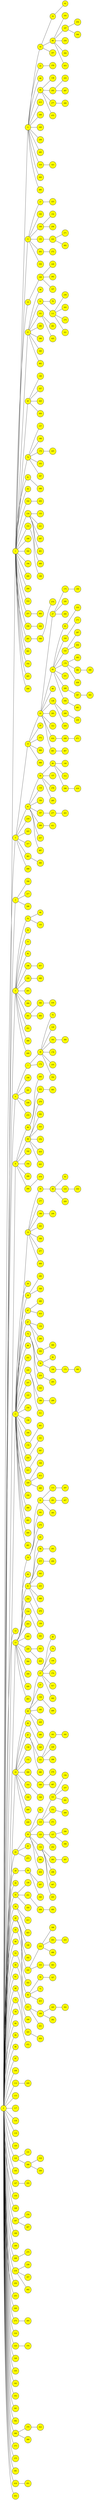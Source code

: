 digraph G {
	graph [compound=true fontsize=10 nodesep=0.5 rankdir=LR ranksep=0.5]
	node [fillcolor=yellow fontsize=10 shape=circle style=filled]
	edge [dir=none]
	0
	1
	2
	3
	4
	5
	6
	7
	8
	9
	10
	11
	12
	13
	14
	15
	16
	17
	18
	19
	20
	21
	22
	23
	24
	25
	26
	27
	28
	29
	30
	31
	32
	33
	34
	35
	36
	37
	38
	39
	40
	41
	42
	43
	44
	45
	46
	47
	48
	49
	50
	51
	52
	53
	54
	55
	56
	57
	58
	59
	60
	61
	62
	63
	64
	65
	66
	67
	68
	69
	70
	71
	72
	73
	74
	75
	76
	77
	78
	79
	80
	81
	82
	83
	84
	85
	86
	87
	88
	89
	90
	91
	92
	93
	94
	95
	96
	97
	98
	99
	100
	101
	102
	103
	104
	105
	106
	107
	108
	109
	110
	111
	112
	113
	114
	115
	116
	117
	118
	119
	120
	121
	122
	123
	124
	125
	126
	127
	128
	129
	130
	131
	132
	133
	134
	135
	136
	137
	138
	139
	140
	141
	142
	143
	144
	145
	146
	147
	148
	149
	150
	151
	152
	153
	154
	155
	156
	157
	158
	159
	160
	161
	162
	163
	164
	165
	166
	167
	168
	169
	170
	171
	172
	173
	174
	175
	176
	177
	178
	179
	180
	181
	182
	183
	184
	185
	186
	187
	188
	189
	190
	191
	192
	193
	194
	195
	196
	197
	198
	199
	200
	201
	202
	203
	204
	205
	206
	207
	208
	209
	210
	211
	212
	213
	214
	215
	216
	217
	218
	219
	220
	221
	222
	223
	224
	225
	226
	227
	228
	229
	230
	231
	232
	233
	234
	235
	236
	237
	238
	239
	240
	241
	242
	243
	244
	245
	246
	247
	248
	249
	250
	251
	252
	253
	254
	255
	256
	257
	258
	259
	260
	261
	262
	263
	264
	265
	266
	267
	268
	269
	270
	271
	272
	273
	274
	275
	276
	277
	278
	279
	280
	281
	282
	283
	284
	285
	286
	287
	288
	289
	290
	291
	292
	293
	294
	295
	296
	297
	298
	299
	300
	301
	302
	303
	304
	305
	306
	307
	308
	309
	310
	311
	312
	313
	314
	315
	316
	317
	318
	319
	320
	321
	322
	323
	324
	325
	326
	327
	328
	329
	330
	331
	332
	333
	334
	335
	336
	337
	338
	339
	340
	341
	342
	343
	344
	345
	346
	347
	348
	349
	350
	351
	352
	353
	354
	355
	356
	357
	358
	359
	360
	361
	362
	363
	364
	365
	366
	367
	368
	369
	370
	371
	372
	373
	374
	375
	376
	377
	378
	379
	380
	381
	382
	383
	384
	385
	386
	387
	388
	389
	390
	391
	392
	393
	394
	395
	396
	397
	398
	399
	400
	401
	402
	403
	404
	405
	406
	407
	408
	409
	410
	411
	412
	413
	414
	415
	416
	417
	418
	419
	420
	421
	422
	423
	424
	425
	426
	427
	428
	429
	430
	431
	432
	433
	434
	435
	436
	437
	438
	439
	440
	441
	442
	443
	444
	445
	446
	447
	448
	449
	450
	451
	452
	453
	454
	455
	456
	457
	458
	459
	460
	461
	462
	463
	464
	465
	466
	467
	468
	469
	470
	471
	472
	473
	474
	475
	476
	477
	478
	479
	480
	481
	482
	483
	484
	485
	486
	487
	488
	489
	490
	491
	492
	493
	494
	495
	496
	497
	498
	499
	0 -> 218
	0 -> 117
	0 -> 12
	0 -> 6
	0 -> 324
	0 -> 335
	0 -> 40
	0 -> 68
	0 -> 13
	0 -> 253
	0 -> 375
	0 -> 381
	0 -> 418
	0 -> 112
	0 -> 373
	0 -> 96
	0 -> 11
	0 -> 206
	0 -> 187
	0 -> 120
	0 -> 326
	0 -> 147
	0 -> 34
	0 -> 73
	0 -> 8
	0 -> 3
	0 -> 362
	0 -> 1
	0 -> 118
	0 -> 452
	0 -> 28
	0 -> 56
	0 -> 109
	0 -> 94
	0 -> 119
	0 -> 2
	0 -> 48
	0 -> 5
	0 -> 61
	0 -> 145
	0 -> 30
	0 -> 273
	0 -> 188
	0 -> 316
	0 -> 352
	0 -> 122
	0 -> 168
	0 -> 189
	0 -> 342
	0 -> 24
	0 -> 250
	0 -> 53
	0 -> 366
	0 -> 78
	0 -> 264
	0 -> 44
	0 -> 154
	0 -> 32
	0 -> 115
	0 -> 18
	0 -> 361
	0 -> 97
	0 -> 89
	1 -> 446
	1 -> 194
	1 -> 200
	1 -> 291
	1 -> 21
	1 -> 257
	1 -> 214
	1 -> 91
	1 -> 405
	1 -> 160
	1 -> 258
	1 -> 102
	1 -> 124
	1 -> 153
	1 -> 93
	1 -> 45
	1 -> 9
	1 -> 182
	1 -> 332
	1 -> 204
	1 -> 79
	1 -> 10
	1 -> 281
	1 -> 4
	2 -> 225
	2 -> 219
	2 -> 317
	2 -> 41
	2 -> 363
	2 -> 15
	2 -> 488
	3 -> 184
	3 -> 246
	3 -> 217
	4 -> 213
	4 -> 295
	4 -> 86
	4 -> 259
	4 -> 319
	4 -> 485
	4 -> 22
	4 -> 248
	4 -> 400
	4 -> 249
	4 -> 95
	4 -> 16
	5 -> 201
	5 -> 351
	5 -> 284
	5 -> 82
	5 -> 388
	5 -> 52
	5 -> 186
	5 -> 77
	5 -> 449
	5 -> 55
	5 -> 341
	5 -> 195
	6 -> 470
	6 -> 181
	6 -> 438
	6 -> 7
	6 -> 108
	7 -> 38
	7 -> 174
	8 -> 99
	8 -> 192
	8 -> 394
	8 -> 69
	8 -> 142
	8 -> 299
	9 -> 100
	9 -> 202
	9 -> 17
	9 -> 106
	9 -> 359
	9 -> 155
	10 -> 169
	11 -> 36
	11 -> 101
	11 -> 67
	11 -> 386
	11 -> 107
	11 -> 105
	11 -> 440
	11 -> 150
	11 -> 47
	11 -> 170
	11 -> 329
	11 -> 88
	11 -> 72
	11 -> 164
	11 -> 334
	11 -> 158
	11 -> 26
	11 -> 481
	11 -> 315
	11 -> 14
	11 -> 123
	11 -> 402
	11 -> 224
	13 -> 19
	13 -> 205
	13 -> 103
	13 -> 203
	13 -> 463
	13 -> 64
	13 -> 304
	13 -> 309
	13 -> 81
	13 -> 426
	13 -> 220
	13 -> 114
	14 -> 408
	14 -> 377
	14 -> 305
	14 -> 358
	14 -> 35
	14 -> 199
	14 -> 177
	15 -> 25
	15 -> 23
	15 -> 498
	15 -> 406
	15 -> 372
	16 -> 33
	16 -> 247
	16 -> 66
	17 -> 223
	18 -> 439
	18 -> 87
	18 -> 172
	18 -> 409
	18 -> 60
	18 -> 330
	18 -> 136
	18 -> 306
	18 -> 314
	18 -> 20
	19 -> 270
	19 -> 31
	19 -> 191
	20 -> 57
	20 -> 37
	20 -> 229
	20 -> 280
	20 -> 159
	20 -> 165
	21 -> 296
	21 -> 51
	21 -> 151
	21 -> 340
	21 -> 286
	21 -> 462
	21 -> 39
	22 -> 378
	23 -> 461
	23 -> 414
	23 -> 27
	23 -> 90
	23 -> 65
	23 -> 313
	23 -> 128
	23 -> 283
	24 -> 43
	24 -> 29
	24 -> 473
	27 -> 260
	27 -> 175
	27 -> 185
	28 -> 58
	29 -> 132
	29 -> 62
	29 -> 392
	29 -> 125
	29 -> 434
	29 -> 110
	31 -> 113
	31 -> 301
	31 -> 385
	32 -> 251
	32 -> 320
	32 -> 126
	33 -> 42
	34 -> 423
	34 -> 413
	35 -> 49
	36 -> 290
	36 -> 328
	37 -> 374
	37 -> 46
	37 -> 144
	37 -> 74
	37 -> 442
	37 -> 417
	38 -> 354
	38 -> 129
	38 -> 235
	38 -> 163
	38 -> 75
	38 -> 178
	40 -> 322
	40 -> 162
	40 -> 193
	40 -> 140
	41 -> 368
	41 -> 167
	41 -> 116
	41 -> 497
	41 -> 54
	41 -> 130
	41 -> 437
	44 -> 50
	45 -> 456
	45 -> 227
	45 -> 420
	45 -> 146
	47 -> 266
	47 -> 410
	49 -> 428
	49 -> 63
	49 -> 216
	50 -> 415
	50 -> 71
	50 -> 59
	51 -> 111
	51 -> 70
	52 -> 80
	52 -> 135
	53 -> 211
	54 -> 84
	54 -> 285
	54 -> 137
	54 -> 278
	56 -> 180
	58 -> 300
	58 -> 207
	59 -> 327
	60 -> 240
	65 -> 83
	65 -> 289
	65 -> 356
	65 -> 179
	65 -> 143
	65 -> 104
	65 -> 231
	66 -> 197
	66 -> 183
	66 -> 384
	66 -> 453
	66 -> 234
	67 -> 350
	67 -> 294
	67 -> 134
	68 -> 325
	69 -> 293
	69 -> 432
	72 -> 210
	72 -> 76
	72 -> 244
	73 -> 472
	76 -> 92
	76 -> 149
	79 -> 397
	79 -> 166
	79 -> 176
	79 -> 232
	79 -> 157
	81 -> 468
	81 -> 215
	81 -> 343
	81 -> 478
	81 -> 435
	81 -> 98
	81 -> 85
	83 -> 310
	84 -> 396
	84 -> 312
	84 -> 148
	87 -> 121
	87 -> 380
	91 -> 268
	95 -> 242
	95 -> 138
	95 -> 277
	95 -> 475
	98 -> 241
	99 -> 416
	99 -> 443
	99 -> 279
	99 -> 292
	99 -> 376
	99 -> 353
	102 -> 450
	103 -> 139
	104 -> 171
	105 -> 196
	105 -> 311
	106 -> 152
	106 -> 256
	110 -> 141
	110 -> 212
	110 -> 371
	111 -> 274
	111 -> 321
	111 -> 243
	111 -> 238
	112 -> 429
	113 -> 287
	114 -> 393
	121 -> 288
	121 -> 228
	121 -> 161
	122 -> 308
	122 -> 131
	124 -> 469
	124 -> 221
	124 -> 401
	124 -> 133
	124 -> 267
	125 -> 127
	125 -> 252
	127 -> 346
	127 -> 398
	128 -> 459
	128 -> 208
	132 -> 298
	132 -> 447
	132 -> 455
	132 -> 263
	141 -> 391
	141 -> 237
	141 -> 156
	143 -> 404
	143 -> 297
	147 -> 355
	149 -> 173
	151 -> 425
	151 -> 261
	153 -> 198
	155 -> 222
	159 -> 490
	161 -> 345
	163 -> 360
	167 -> 477
	169 -> 226
	169 -> 262
	169 -> 337
	170 -> 441
	173 -> 365
	175 -> 190
	176 -> 445
	179 -> 382
	179 -> 436
	179 -> 303
	186 -> 457
	187 -> 276
	187 -> 407
	193 -> 233
	193 -> 333
	195 -> 489
	196 -> 269
	197 -> 254
	197 -> 344
	199 -> 209
	202 -> 272
	206 -> 275
	208 -> 230
	210 -> 265
	211 -> 431
	211 -> 236
	212 -> 499
	215 -> 494
	216 -> 444
	218 -> 357
	218 -> 492
	218 -> 239
	220 -> 421
	220 -> 424
	222 -> 482
	222 -> 271
	224 -> 331
	233 -> 348
	233 -> 403
	233 -> 486
	236 -> 245
	236 -> 282
	242 -> 387
	242 -> 255
	245 -> 302
	251 -> 458
	257 -> 464
	258 -> 364
	263 -> 307
	273 -> 395
	277 -> 496
	281 -> 369
	289 -> 367
	301 -> 427
	306 -> 349
	308 -> 318
	308 -> 339
	314 -> 336
	315 -> 347
	319 -> 323
	324 -> 370
	325 -> 454
	329 -> 460
	329 -> 412
	329 -> 338
	333 -> 483
	341 -> 390
	341 -> 484
	349 -> 476
	349 -> 487
	350 -> 466
	356 -> 491
	363 -> 480
	366 -> 389
	366 -> 379
	367 -> 383
	368 -> 411
	369 -> 474
	379 -> 422
	382 -> 399
	390 -> 430
	394 -> 479
	396 -> 419
	403 -> 433
	414 -> 448
	418 -> 451
	432 -> 465
	448 -> 471
	458 -> 495
	461 -> 467
	477 -> 493
}
